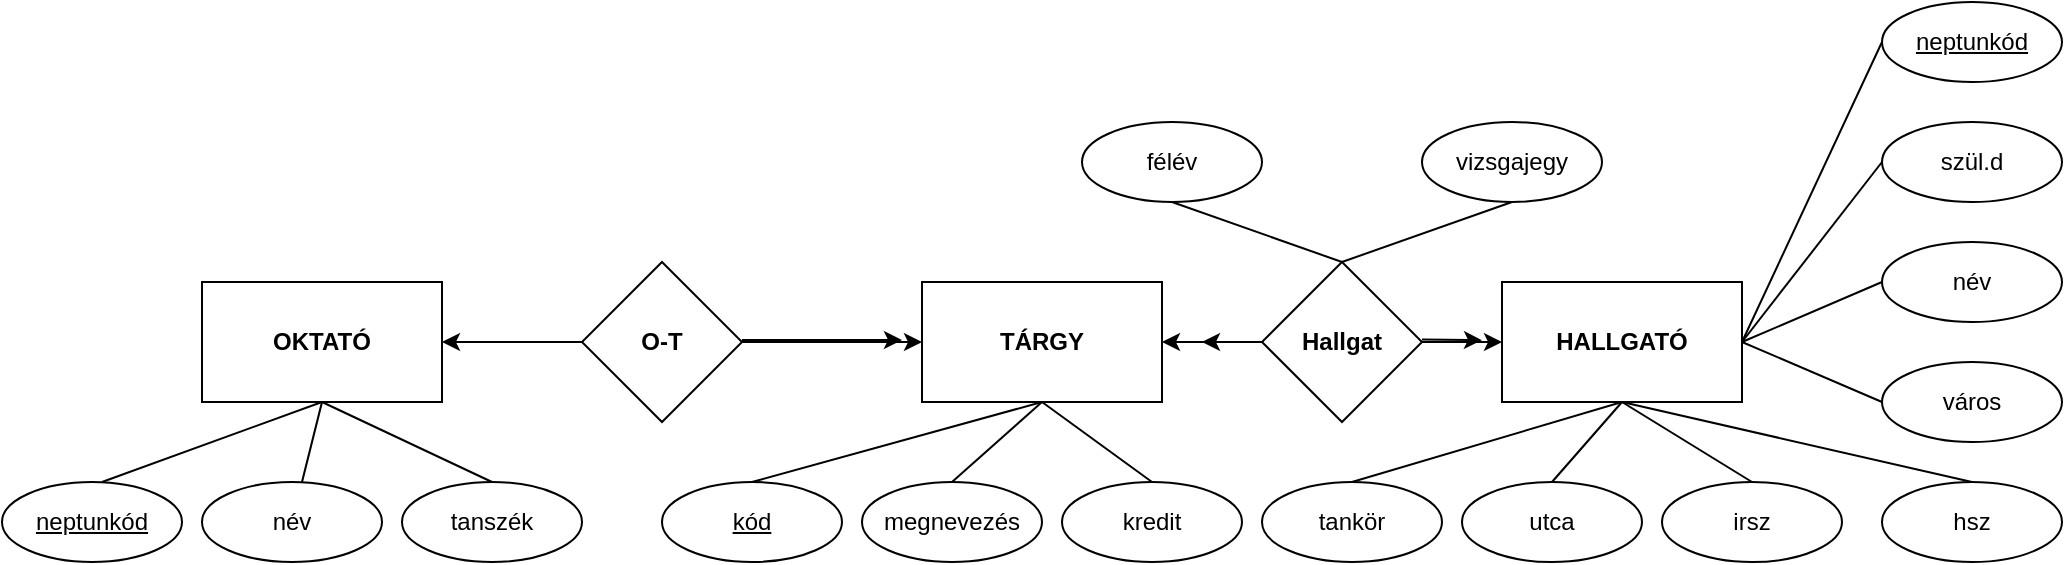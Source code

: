 <mxfile version="26.1.1">
  <diagram name="1 oldal" id="oMGVUJyiJwaWxYiyplLb">
    <mxGraphModel dx="1861" dy="446" grid="1" gridSize="10" guides="1" tooltips="1" connect="1" arrows="1" fold="1" page="1" pageScale="1" pageWidth="827" pageHeight="1169" math="0" shadow="0">
      <root>
        <mxCell id="0" />
        <mxCell id="1" parent="0" />
        <mxCell id="iWLkqDdQegFxzLYMM2PU-1" value="&lt;b&gt;OKTATÓ&lt;/b&gt;" style="rounded=0;whiteSpace=wrap;html=1;" parent="1" vertex="1">
          <mxGeometry x="70" y="180" width="120" height="60" as="geometry" />
        </mxCell>
        <mxCell id="iWLkqDdQegFxzLYMM2PU-3" value="&lt;b&gt;HALLGATÓ&lt;/b&gt;" style="rounded=0;whiteSpace=wrap;html=1;" parent="1" vertex="1">
          <mxGeometry x="720" y="180" width="120" height="60" as="geometry" />
        </mxCell>
        <mxCell id="iWLkqDdQegFxzLYMM2PU-4" value="&lt;b&gt;TÁRGY&lt;/b&gt;" style="rounded=0;whiteSpace=wrap;html=1;" parent="1" vertex="1">
          <mxGeometry x="430" y="180" width="120" height="60" as="geometry" />
        </mxCell>
        <mxCell id="iWLkqDdQegFxzLYMM2PU-5" value="&lt;u&gt;neptunkód&lt;/u&gt;" style="ellipse;whiteSpace=wrap;html=1;" parent="1" vertex="1">
          <mxGeometry x="-30" y="280" width="90" height="40" as="geometry" />
        </mxCell>
        <mxCell id="iWLkqDdQegFxzLYMM2PU-6" value="név" style="ellipse;whiteSpace=wrap;html=1;" parent="1" vertex="1">
          <mxGeometry x="70" y="280" width="90" height="40" as="geometry" />
        </mxCell>
        <mxCell id="iWLkqDdQegFxzLYMM2PU-7" value="tanszék" style="ellipse;whiteSpace=wrap;html=1;" parent="1" vertex="1">
          <mxGeometry x="170" y="280" width="90" height="40" as="geometry" />
        </mxCell>
        <mxCell id="iWLkqDdQegFxzLYMM2PU-13" value="&lt;u&gt;kód&lt;/u&gt;" style="ellipse;whiteSpace=wrap;html=1;" parent="1" vertex="1">
          <mxGeometry x="300" y="280" width="90" height="40" as="geometry" />
        </mxCell>
        <mxCell id="iWLkqDdQegFxzLYMM2PU-14" value="megnevezés" style="ellipse;whiteSpace=wrap;html=1;" parent="1" vertex="1">
          <mxGeometry x="400" y="280" width="90" height="40" as="geometry" />
        </mxCell>
        <mxCell id="iWLkqDdQegFxzLYMM2PU-15" value="kredit" style="ellipse;whiteSpace=wrap;html=1;" parent="1" vertex="1">
          <mxGeometry x="500" y="280" width="90" height="40" as="geometry" />
        </mxCell>
        <mxCell id="iWLkqDdQegFxzLYMM2PU-17" value="" style="endArrow=none;html=1;rounded=0;entryX=0.5;entryY=1;entryDx=0;entryDy=0;exitX=0.5;exitY=0;exitDx=0;exitDy=0;" parent="1" target="iWLkqDdQegFxzLYMM2PU-4" edge="1" source="iWLkqDdQegFxzLYMM2PU-13">
          <mxGeometry width="50" height="50" relative="1" as="geometry">
            <mxPoint x="330" y="280" as="sourcePoint" />
            <mxPoint x="380" y="230" as="targetPoint" />
          </mxGeometry>
        </mxCell>
        <mxCell id="7Zk75_uXPzXArcEgxiuG-3" value="félév" style="ellipse;whiteSpace=wrap;html=1;" parent="1" vertex="1">
          <mxGeometry x="510" y="100" width="90" height="40" as="geometry" />
        </mxCell>
        <mxCell id="7Zk75_uXPzXArcEgxiuG-4" value="vizsgajegy" style="ellipse;whiteSpace=wrap;html=1;" parent="1" vertex="1">
          <mxGeometry x="680" y="100" width="90" height="40" as="geometry" />
        </mxCell>
        <mxCell id="7Zk75_uXPzXArcEgxiuG-8" value="&lt;u&gt;neptunkód&lt;/u&gt;" style="ellipse;whiteSpace=wrap;html=1;" parent="1" vertex="1">
          <mxGeometry x="910" y="40" width="90" height="40" as="geometry" />
        </mxCell>
        <mxCell id="7Zk75_uXPzXArcEgxiuG-9" value="név" style="ellipse;whiteSpace=wrap;html=1;" parent="1" vertex="1">
          <mxGeometry x="910" y="160" width="90" height="40" as="geometry" />
        </mxCell>
        <mxCell id="7Zk75_uXPzXArcEgxiuG-10" value="szül.d" style="ellipse;whiteSpace=wrap;html=1;" parent="1" vertex="1">
          <mxGeometry x="910" y="100" width="90" height="40" as="geometry" />
        </mxCell>
        <mxCell id="7Zk75_uXPzXArcEgxiuG-11" value="tankör" style="ellipse;whiteSpace=wrap;html=1;" parent="1" vertex="1">
          <mxGeometry x="600" y="280" width="90" height="40" as="geometry" />
        </mxCell>
        <mxCell id="7Zk75_uXPzXArcEgxiuG-12" value="irsz" style="ellipse;whiteSpace=wrap;html=1;" parent="1" vertex="1">
          <mxGeometry x="800" y="280" width="90" height="40" as="geometry" />
        </mxCell>
        <mxCell id="7Zk75_uXPzXArcEgxiuG-13" value="város" style="ellipse;whiteSpace=wrap;html=1;" parent="1" vertex="1">
          <mxGeometry x="910" y="220" width="90" height="40" as="geometry" />
        </mxCell>
        <mxCell id="7Zk75_uXPzXArcEgxiuG-15" value="utca" style="ellipse;whiteSpace=wrap;html=1;" parent="1" vertex="1">
          <mxGeometry x="700" y="280" width="90" height="40" as="geometry" />
        </mxCell>
        <mxCell id="7Zk75_uXPzXArcEgxiuG-16" value="hsz" style="ellipse;whiteSpace=wrap;html=1;" parent="1" vertex="1">
          <mxGeometry x="910" y="280" width="90" height="40" as="geometry" />
        </mxCell>
        <mxCell id="7Zk75_uXPzXArcEgxiuG-17" value="" style="endArrow=none;html=1;rounded=0;entryX=0.5;entryY=1;entryDx=0;entryDy=0;" parent="1" target="iWLkqDdQegFxzLYMM2PU-1" edge="1">
          <mxGeometry width="50" height="50" relative="1" as="geometry">
            <mxPoint x="20" y="280" as="sourcePoint" />
            <mxPoint x="70" y="230" as="targetPoint" />
          </mxGeometry>
        </mxCell>
        <mxCell id="7Zk75_uXPzXArcEgxiuG-18" value="" style="endArrow=none;html=1;rounded=0;entryX=0.5;entryY=1;entryDx=0;entryDy=0;" parent="1" target="iWLkqDdQegFxzLYMM2PU-1" edge="1">
          <mxGeometry width="50" height="50" relative="1" as="geometry">
            <mxPoint x="120" y="280" as="sourcePoint" />
            <mxPoint x="230" y="240" as="targetPoint" />
          </mxGeometry>
        </mxCell>
        <mxCell id="7Zk75_uXPzXArcEgxiuG-19" value="" style="endArrow=none;html=1;rounded=0;entryX=0.5;entryY=0;entryDx=0;entryDy=0;" parent="1" target="iWLkqDdQegFxzLYMM2PU-7" edge="1">
          <mxGeometry width="50" height="50" relative="1" as="geometry">
            <mxPoint x="130" y="240" as="sourcePoint" />
            <mxPoint x="240" y="200" as="targetPoint" />
          </mxGeometry>
        </mxCell>
        <mxCell id="7Zk75_uXPzXArcEgxiuG-20" value="" style="endArrow=none;html=1;rounded=0;entryX=0.5;entryY=0;entryDx=0;entryDy=0;" parent="1" target="iWLkqDdQegFxzLYMM2PU-15" edge="1">
          <mxGeometry width="50" height="50" relative="1" as="geometry">
            <mxPoint x="490" y="240" as="sourcePoint" />
            <mxPoint x="740" y="190" as="targetPoint" />
          </mxGeometry>
        </mxCell>
        <mxCell id="7Zk75_uXPzXArcEgxiuG-21" value="" style="endArrow=none;html=1;rounded=0;entryX=0.5;entryY=1;entryDx=0;entryDy=0;exitX=0.5;exitY=0;exitDx=0;exitDy=0;" parent="1" target="iWLkqDdQegFxzLYMM2PU-4" edge="1" source="iWLkqDdQegFxzLYMM2PU-14">
          <mxGeometry width="50" height="50" relative="1" as="geometry">
            <mxPoint x="426" y="280" as="sourcePoint" />
            <mxPoint x="570" y="240" as="targetPoint" />
          </mxGeometry>
        </mxCell>
        <mxCell id="pnnGFSq4F903TkOIdsdi-1" value="" style="endArrow=classic;html=1;rounded=0;exitX=0;exitY=0.5;exitDx=0;exitDy=0;entryX=1;entryY=0.5;entryDx=0;entryDy=0;" parent="1" source="pnnGFSq4F903TkOIdsdi-3" target="iWLkqDdQegFxzLYMM2PU-1" edge="1">
          <mxGeometry width="50" height="50" relative="1" as="geometry">
            <mxPoint x="266.15" y="203.08" as="sourcePoint" />
            <mxPoint x="220" y="250" as="targetPoint" />
          </mxGeometry>
        </mxCell>
        <mxCell id="pnnGFSq4F903TkOIdsdi-3" value="&lt;b&gt;O-T&lt;/b&gt;" style="rhombus;whiteSpace=wrap;html=1;" parent="1" vertex="1">
          <mxGeometry x="260" y="170" width="80" height="80" as="geometry" />
        </mxCell>
        <mxCell id="pnnGFSq4F903TkOIdsdi-5" value="" style="endArrow=classic;html=1;rounded=0;exitX=1;exitY=0.5;exitDx=0;exitDy=0;" parent="1" edge="1">
          <mxGeometry width="50" height="50" relative="1" as="geometry">
            <mxPoint x="340" y="210" as="sourcePoint" />
            <mxPoint x="430" y="210" as="targetPoint" />
          </mxGeometry>
        </mxCell>
        <mxCell id="pnnGFSq4F903TkOIdsdi-7" value="" style="endArrow=classic;html=1;rounded=0;exitX=1;exitY=0.5;exitDx=0;exitDy=0;" parent="1" edge="1">
          <mxGeometry width="50" height="50" relative="1" as="geometry">
            <mxPoint x="340" y="209" as="sourcePoint" />
            <mxPoint x="420" y="209" as="targetPoint" />
          </mxGeometry>
        </mxCell>
        <mxCell id="pnnGFSq4F903TkOIdsdi-8" value="" style="endArrow=none;html=1;rounded=0;entryX=0.5;entryY=1;entryDx=0;entryDy=0;exitX=0.5;exitY=0;exitDx=0;exitDy=0;" parent="1" target="iWLkqDdQegFxzLYMM2PU-3" edge="1" source="7Zk75_uXPzXArcEgxiuG-11">
          <mxGeometry width="50" height="50" relative="1" as="geometry">
            <mxPoint x="740" y="280" as="sourcePoint" />
            <mxPoint x="790" y="230" as="targetPoint" />
          </mxGeometry>
        </mxCell>
        <mxCell id="pnnGFSq4F903TkOIdsdi-9" value="" style="endArrow=none;html=1;rounded=0;entryX=0.5;entryY=0;entryDx=0;entryDy=0;" parent="1" target="7Zk75_uXPzXArcEgxiuG-12" edge="1">
          <mxGeometry width="50" height="50" relative="1" as="geometry">
            <mxPoint x="780" y="240" as="sourcePoint" />
            <mxPoint x="820" y="200" as="targetPoint" />
          </mxGeometry>
        </mxCell>
        <mxCell id="pnnGFSq4F903TkOIdsdi-10" value="" style="endArrow=none;html=1;rounded=0;entryX=0.5;entryY=0;entryDx=0;entryDy=0;" parent="1" target="7Zk75_uXPzXArcEgxiuG-16" edge="1">
          <mxGeometry width="50" height="50" relative="1" as="geometry">
            <mxPoint x="780" y="240" as="sourcePoint" />
            <mxPoint x="820" y="200" as="targetPoint" />
          </mxGeometry>
        </mxCell>
        <mxCell id="pnnGFSq4F903TkOIdsdi-11" value="" style="endArrow=none;html=1;rounded=0;entryX=0;entryY=0.5;entryDx=0;entryDy=0;exitX=1;exitY=0.5;exitDx=0;exitDy=0;" parent="1" source="iWLkqDdQegFxzLYMM2PU-3" target="7Zk75_uXPzXArcEgxiuG-13" edge="1">
          <mxGeometry width="50" height="50" relative="1" as="geometry">
            <mxPoint x="770" y="310" as="sourcePoint" />
            <mxPoint x="810" y="270" as="targetPoint" />
          </mxGeometry>
        </mxCell>
        <mxCell id="pnnGFSq4F903TkOIdsdi-12" value="" style="endArrow=none;html=1;rounded=0;exitX=0;exitY=0.5;exitDx=0;exitDy=0;" parent="1" source="7Zk75_uXPzXArcEgxiuG-10" edge="1">
          <mxGeometry width="50" height="50" relative="1" as="geometry">
            <mxPoint x="850" y="190" as="sourcePoint" />
            <mxPoint x="840" y="210" as="targetPoint" />
          </mxGeometry>
        </mxCell>
        <mxCell id="pnnGFSq4F903TkOIdsdi-13" value="" style="endArrow=none;html=1;rounded=0;exitX=0;exitY=0.5;exitDx=0;exitDy=0;" parent="1" source="7Zk75_uXPzXArcEgxiuG-9" edge="1">
          <mxGeometry width="50" height="50" relative="1" as="geometry">
            <mxPoint x="880" y="110" as="sourcePoint" />
            <mxPoint x="840" y="210" as="targetPoint" />
          </mxGeometry>
        </mxCell>
        <mxCell id="pnnGFSq4F903TkOIdsdi-14" value="" style="endArrow=none;html=1;rounded=0;entryX=0;entryY=0.5;entryDx=0;entryDy=0;exitX=1;exitY=0.5;exitDx=0;exitDy=0;" parent="1" source="iWLkqDdQegFxzLYMM2PU-3" target="7Zk75_uXPzXArcEgxiuG-8" edge="1">
          <mxGeometry width="50" height="50" relative="1" as="geometry">
            <mxPoint x="780" y="240" as="sourcePoint" />
            <mxPoint x="695" y="245" as="targetPoint" />
          </mxGeometry>
        </mxCell>
        <mxCell id="pnnGFSq4F903TkOIdsdi-15" value="" style="endArrow=none;html=1;rounded=0;entryX=0.5;entryY=0;entryDx=0;entryDy=0;" parent="1" edge="1" target="7Zk75_uXPzXArcEgxiuG-15">
          <mxGeometry width="50" height="50" relative="1" as="geometry">
            <mxPoint x="780" y="240" as="sourcePoint" />
            <mxPoint x="780" y="330" as="targetPoint" />
          </mxGeometry>
        </mxCell>
        <mxCell id="pnnGFSq4F903TkOIdsdi-16" value="&lt;b&gt;Hallgat&lt;/b&gt;" style="rhombus;whiteSpace=wrap;html=1;" parent="1" vertex="1">
          <mxGeometry x="600" y="170" width="80" height="80" as="geometry" />
        </mxCell>
        <mxCell id="pnnGFSq4F903TkOIdsdi-17" value="" style="endArrow=classic;html=1;rounded=0;entryX=1;entryY=0.5;entryDx=0;entryDy=0;" parent="1" target="iWLkqDdQegFxzLYMM2PU-4" edge="1">
          <mxGeometry width="50" height="50" relative="1" as="geometry">
            <mxPoint x="600" y="210" as="sourcePoint" />
            <mxPoint x="620" y="300" as="targetPoint" />
          </mxGeometry>
        </mxCell>
        <mxCell id="pnnGFSq4F903TkOIdsdi-18" value="" style="endArrow=classic;html=1;rounded=0;" parent="1" edge="1">
          <mxGeometry width="50" height="50" relative="1" as="geometry">
            <mxPoint x="600" y="210" as="sourcePoint" />
            <mxPoint x="570" y="210" as="targetPoint" />
          </mxGeometry>
        </mxCell>
        <mxCell id="pnnGFSq4F903TkOIdsdi-19" value="" style="endArrow=classic;html=1;rounded=0;entryX=0;entryY=0.5;entryDx=0;entryDy=0;exitX=1;exitY=0.5;exitDx=0;exitDy=0;" parent="1" source="pnnGFSq4F903TkOIdsdi-16" target="iWLkqDdQegFxzLYMM2PU-3" edge="1">
          <mxGeometry width="50" height="50" relative="1" as="geometry">
            <mxPoint x="610" y="220" as="sourcePoint" />
            <mxPoint x="560" y="220" as="targetPoint" />
          </mxGeometry>
        </mxCell>
        <mxCell id="pnnGFSq4F903TkOIdsdi-20" value="" style="endArrow=classic;html=1;rounded=0;" parent="1" edge="1">
          <mxGeometry width="50" height="50" relative="1" as="geometry">
            <mxPoint x="679.997" y="208.747" as="sourcePoint" />
            <mxPoint x="710" y="209.08" as="targetPoint" />
          </mxGeometry>
        </mxCell>
        <mxCell id="7NZo5ouqqwWn_0V-z6V3-3" value="" style="endArrow=none;html=1;rounded=0;entryX=0.5;entryY=1;entryDx=0;entryDy=0;" parent="1" target="7Zk75_uXPzXArcEgxiuG-4" edge="1">
          <mxGeometry width="50" height="50" relative="1" as="geometry">
            <mxPoint x="640" y="170" as="sourcePoint" />
            <mxPoint x="690" y="120" as="targetPoint" />
          </mxGeometry>
        </mxCell>
        <mxCell id="7NZo5ouqqwWn_0V-z6V3-8" value="" style="endArrow=none;html=1;rounded=0;entryX=0.5;entryY=1;entryDx=0;entryDy=0;" parent="1" target="7Zk75_uXPzXArcEgxiuG-3" edge="1">
          <mxGeometry width="50" height="50" relative="1" as="geometry">
            <mxPoint x="640" y="170" as="sourcePoint" />
            <mxPoint x="690" y="250" as="targetPoint" />
          </mxGeometry>
        </mxCell>
      </root>
    </mxGraphModel>
  </diagram>
</mxfile>
